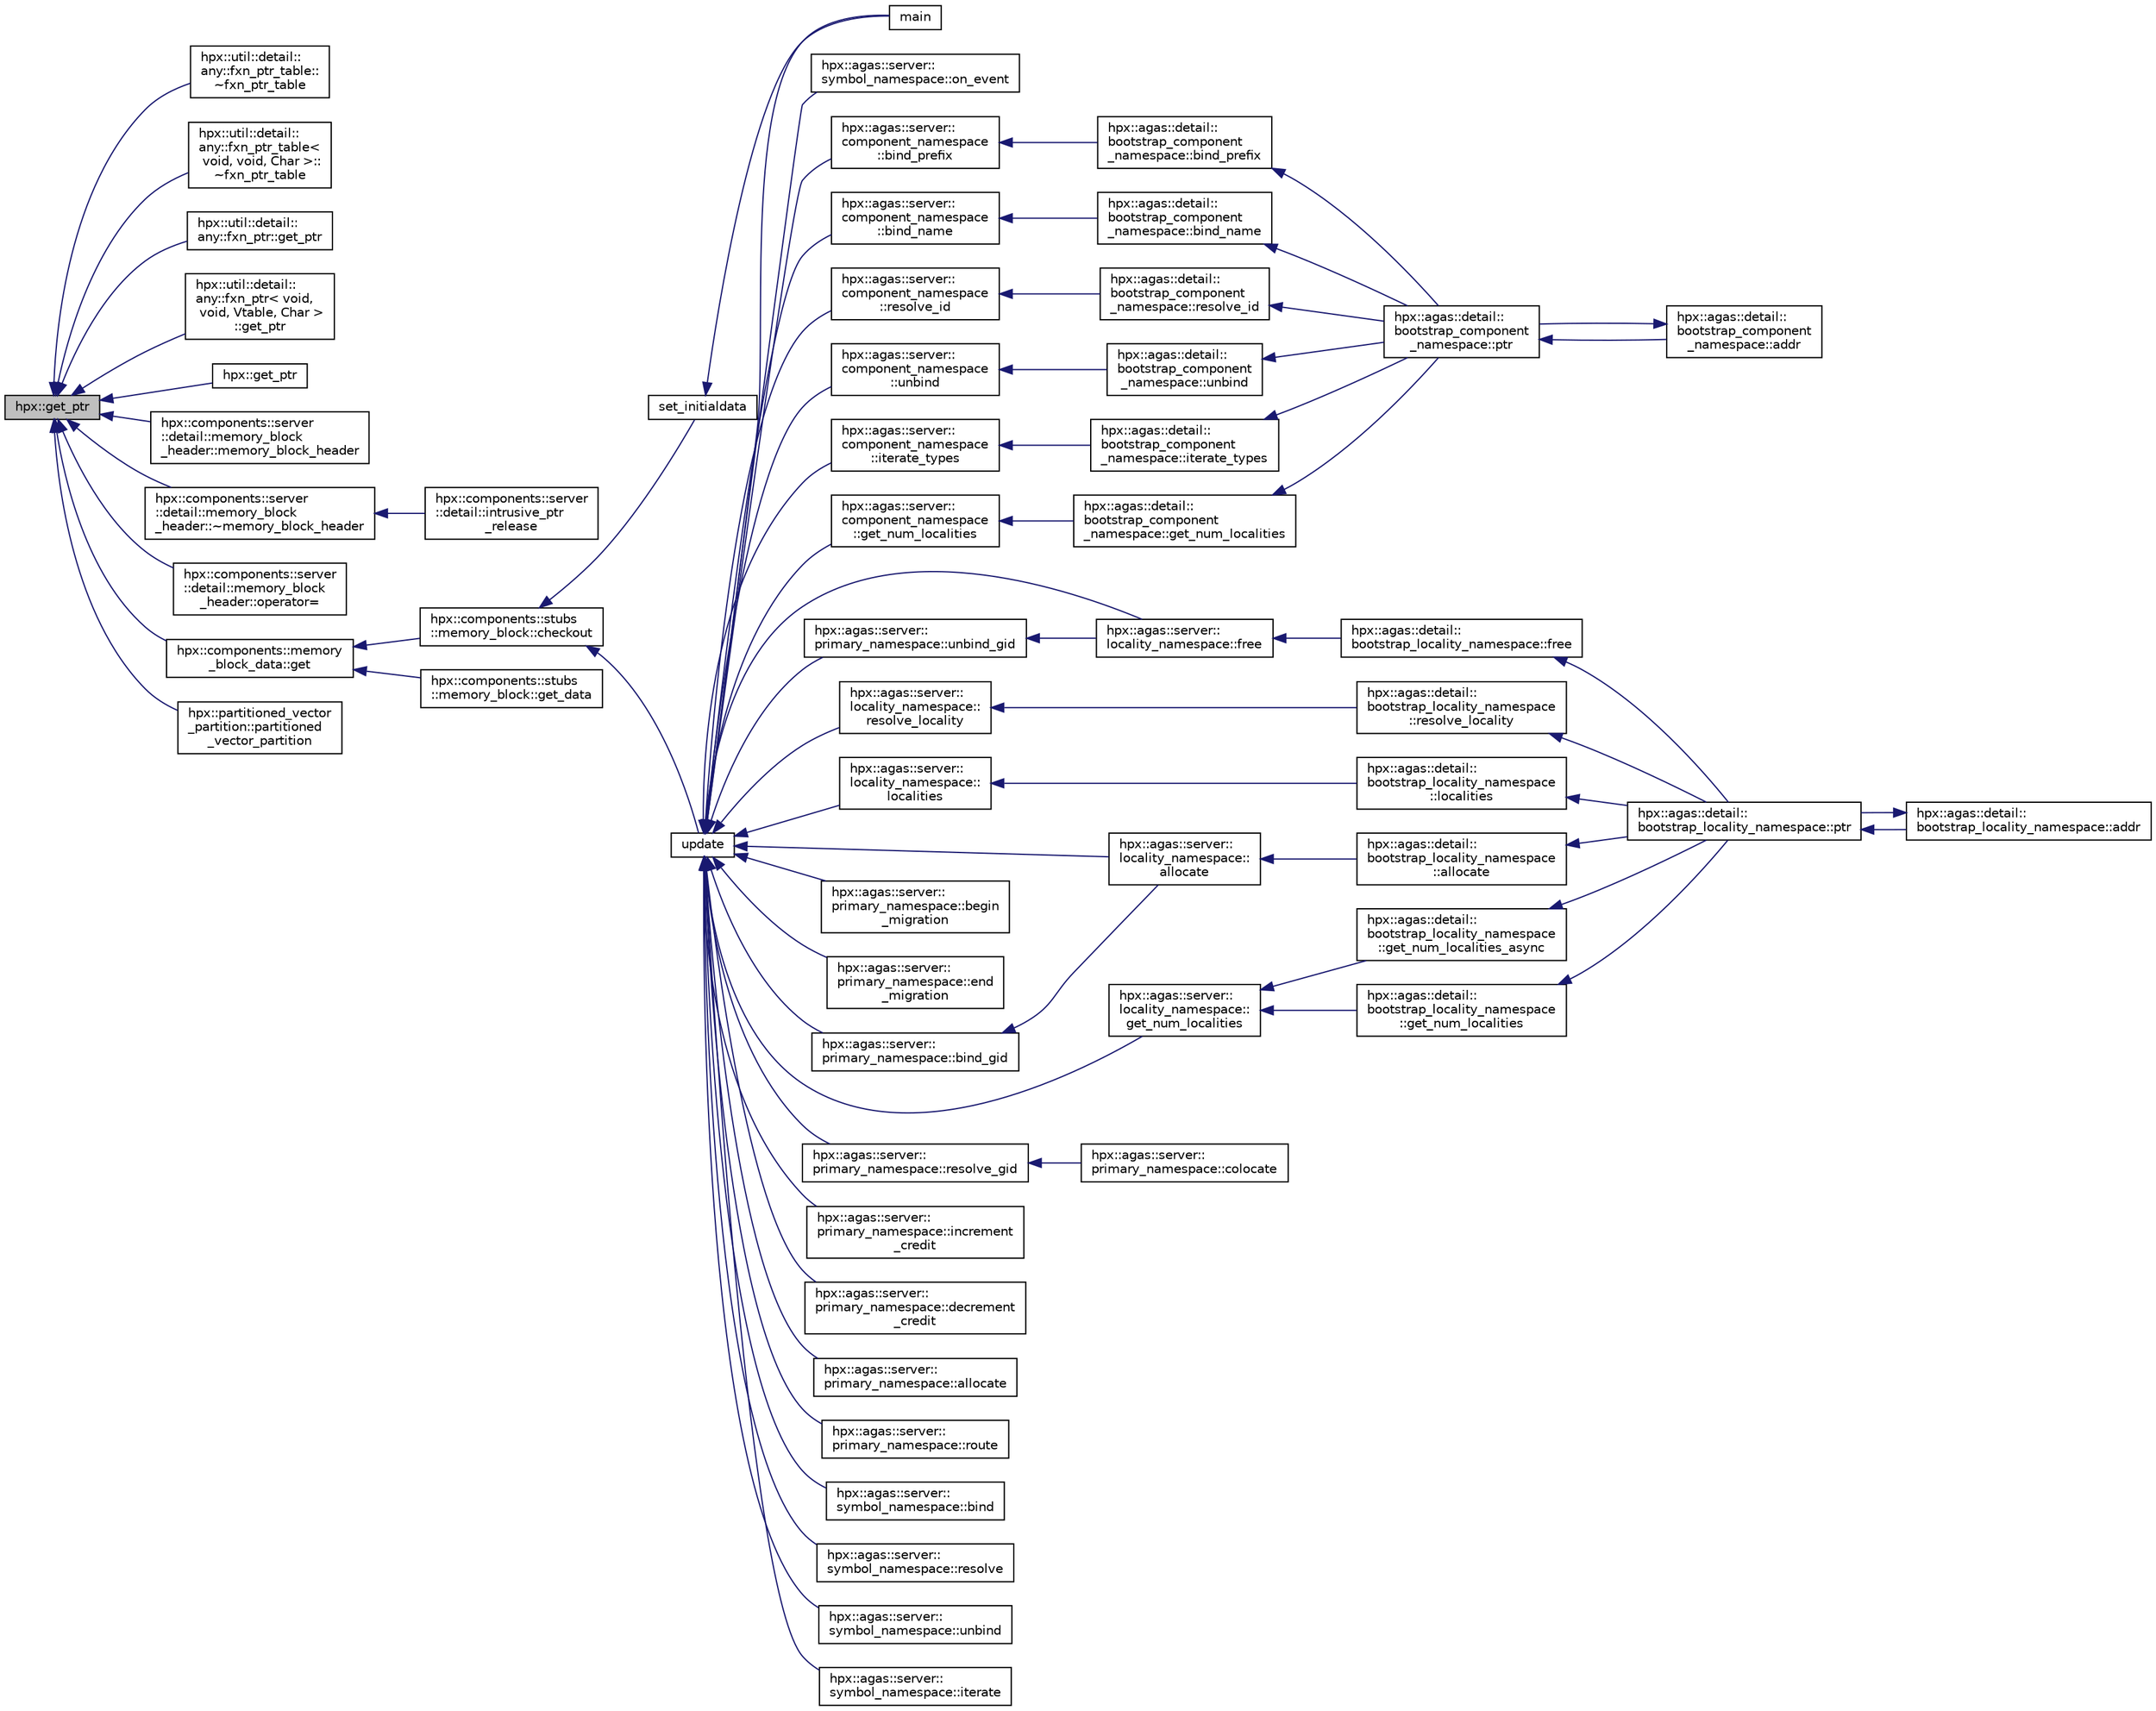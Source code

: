 digraph "hpx::get_ptr"
{
  edge [fontname="Helvetica",fontsize="10",labelfontname="Helvetica",labelfontsize="10"];
  node [fontname="Helvetica",fontsize="10",shape=record];
  rankdir="LR";
  Node8000 [label="hpx::get_ptr",height=0.2,width=0.4,color="black", fillcolor="grey75", style="filled", fontcolor="black"];
  Node8000 -> Node8001 [dir="back",color="midnightblue",fontsize="10",style="solid",fontname="Helvetica"];
  Node8001 [label="hpx::util::detail::\lany::fxn_ptr_table::\l~fxn_ptr_table",height=0.2,width=0.4,color="black", fillcolor="white", style="filled",URL="$d4/d23/structhpx_1_1util_1_1detail_1_1any_1_1fxn__ptr__table.html#abec0243c15a22c17b416628b8de59111"];
  Node8000 -> Node8002 [dir="back",color="midnightblue",fontsize="10",style="solid",fontname="Helvetica"];
  Node8002 [label="hpx::util::detail::\lany::fxn_ptr_table\<\l void, void, Char \>::\l~fxn_ptr_table",height=0.2,width=0.4,color="black", fillcolor="white", style="filled",URL="$d3/d8f/structhpx_1_1util_1_1detail_1_1any_1_1fxn__ptr__table_3_01void_00_01void_00_01_char_01_4.html#aa98a639e98218646776adc0f4d0c4f68"];
  Node8000 -> Node8003 [dir="back",color="midnightblue",fontsize="10",style="solid",fontname="Helvetica"];
  Node8003 [label="hpx::util::detail::\lany::fxn_ptr::get_ptr",height=0.2,width=0.4,color="black", fillcolor="white", style="filled",URL="$d7/dcb/structhpx_1_1util_1_1detail_1_1any_1_1fxn__ptr.html#a43d78a2ab4dd4b2149f361b38eeac853"];
  Node8000 -> Node8004 [dir="back",color="midnightblue",fontsize="10",style="solid",fontname="Helvetica"];
  Node8004 [label="hpx::util::detail::\lany::fxn_ptr\< void,\l void, Vtable, Char \>\l::get_ptr",height=0.2,width=0.4,color="black", fillcolor="white", style="filled",URL="$d4/dfd/structhpx_1_1util_1_1detail_1_1any_1_1fxn__ptr_3_01void_00_01void_00_01_vtable_00_01_char_01_4.html#a92b4217797102bca7f9ebe903be1cbbe"];
  Node8000 -> Node8005 [dir="back",color="midnightblue",fontsize="10",style="solid",fontname="Helvetica"];
  Node8005 [label="hpx::get_ptr",height=0.2,width=0.4,color="black", fillcolor="white", style="filled",URL="$d8/d83/namespacehpx.html#a488c36e8791a0f000ffce5ce86994602",tooltip="Returns a future referring to the pointer to the underlying memory of a component. "];
  Node8000 -> Node8006 [dir="back",color="midnightblue",fontsize="10",style="solid",fontname="Helvetica"];
  Node8006 [label="hpx::components::server\l::detail::memory_block\l_header::memory_block_header",height=0.2,width=0.4,color="black", fillcolor="white", style="filled",URL="$d7/d1b/classhpx_1_1components_1_1server_1_1detail_1_1memory__block__header.html#aed5e8cf63bf5845d4e1e6d24c5ff36fe"];
  Node8000 -> Node8007 [dir="back",color="midnightblue",fontsize="10",style="solid",fontname="Helvetica"];
  Node8007 [label="hpx::components::server\l::detail::memory_block\l_header::~memory_block_header",height=0.2,width=0.4,color="black", fillcolor="white", style="filled",URL="$d7/d1b/classhpx_1_1components_1_1server_1_1detail_1_1memory__block__header.html#a64944da9256f10c75be3c4683f978314"];
  Node8007 -> Node8008 [dir="back",color="midnightblue",fontsize="10",style="solid",fontname="Helvetica"];
  Node8008 [label="hpx::components::server\l::detail::intrusive_ptr\l_release",height=0.2,width=0.4,color="black", fillcolor="white", style="filled",URL="$d8/d25/namespacehpx_1_1components_1_1server_1_1detail.html#a17d9da126dd7a005fe03586fc75ca180"];
  Node8000 -> Node8009 [dir="back",color="midnightblue",fontsize="10",style="solid",fontname="Helvetica"];
  Node8009 [label="hpx::components::server\l::detail::memory_block\l_header::operator=",height=0.2,width=0.4,color="black", fillcolor="white", style="filled",URL="$d7/d1b/classhpx_1_1components_1_1server_1_1detail_1_1memory__block__header.html#a9f0f60ded060c5333875f47c4d36df16"];
  Node8000 -> Node8010 [dir="back",color="midnightblue",fontsize="10",style="solid",fontname="Helvetica"];
  Node8010 [label="hpx::components::memory\l_block_data::get",height=0.2,width=0.4,color="black", fillcolor="white", style="filled",URL="$d5/d76/classhpx_1_1components_1_1memory__block__data.html#a97ce2f01b730d8d90d329c1642fc0b28"];
  Node8010 -> Node8011 [dir="back",color="midnightblue",fontsize="10",style="solid",fontname="Helvetica"];
  Node8011 [label="hpx::components::stubs\l::memory_block::get_data",height=0.2,width=0.4,color="black", fillcolor="white", style="filled",URL="$d2/d46/structhpx_1_1components_1_1stubs_1_1memory__block.html#ac16c7812886244945987a05d7cb9b6e2"];
  Node8010 -> Node8012 [dir="back",color="midnightblue",fontsize="10",style="solid",fontname="Helvetica"];
  Node8012 [label="hpx::components::stubs\l::memory_block::checkout",height=0.2,width=0.4,color="black", fillcolor="white", style="filled",URL="$d2/d46/structhpx_1_1components_1_1stubs_1_1memory__block.html#a37128bbb38e0ee31010f3d06d6de4e66"];
  Node8012 -> Node8013 [dir="back",color="midnightblue",fontsize="10",style="solid",fontname="Helvetica"];
  Node8013 [label="set_initialdata",height=0.2,width=0.4,color="black", fillcolor="white", style="filled",URL="$d7/d8b/non__atomic__rma_8cpp.html#a8088a219b6b7da870545f4ec73f80930"];
  Node8013 -> Node8014 [dir="back",color="midnightblue",fontsize="10",style="solid",fontname="Helvetica"];
  Node8014 [label="main",height=0.2,width=0.4,color="black", fillcolor="white", style="filled",URL="$d7/d8b/non__atomic__rma_8cpp.html#a0ddf1224851353fc92bfbff6f499fa97"];
  Node8012 -> Node8015 [dir="back",color="midnightblue",fontsize="10",style="solid",fontname="Helvetica"];
  Node8015 [label="update",height=0.2,width=0.4,color="black", fillcolor="white", style="filled",URL="$d7/d8b/non__atomic__rma_8cpp.html#a1f6c9aa3449cfad360e892c9c0bb7773"];
  Node8015 -> Node8016 [dir="back",color="midnightblue",fontsize="10",style="solid",fontname="Helvetica"];
  Node8016 [label="hpx::agas::server::\lcomponent_namespace\l::bind_prefix",height=0.2,width=0.4,color="black", fillcolor="white", style="filled",URL="$d4/dc8/structhpx_1_1agas_1_1server_1_1component__namespace.html#aa0f1e073d2837e493bbb13ffd5c06dc7"];
  Node8016 -> Node8017 [dir="back",color="midnightblue",fontsize="10",style="solid",fontname="Helvetica"];
  Node8017 [label="hpx::agas::detail::\lbootstrap_component\l_namespace::bind_prefix",height=0.2,width=0.4,color="black", fillcolor="white", style="filled",URL="$d4/db7/structhpx_1_1agas_1_1detail_1_1bootstrap__component__namespace.html#a9c4e85844335c1eb7a2dee35ab973927"];
  Node8017 -> Node8018 [dir="back",color="midnightblue",fontsize="10",style="solid",fontname="Helvetica"];
  Node8018 [label="hpx::agas::detail::\lbootstrap_component\l_namespace::ptr",height=0.2,width=0.4,color="black", fillcolor="white", style="filled",URL="$d4/db7/structhpx_1_1agas_1_1detail_1_1bootstrap__component__namespace.html#a2ddc1b51e40d6b5c32f7eeba52a7527d"];
  Node8018 -> Node8019 [dir="back",color="midnightblue",fontsize="10",style="solid",fontname="Helvetica"];
  Node8019 [label="hpx::agas::detail::\lbootstrap_component\l_namespace::addr",height=0.2,width=0.4,color="black", fillcolor="white", style="filled",URL="$d4/db7/structhpx_1_1agas_1_1detail_1_1bootstrap__component__namespace.html#a4947343cef580d3a72f9fcb6803a54b1"];
  Node8019 -> Node8018 [dir="back",color="midnightblue",fontsize="10",style="solid",fontname="Helvetica"];
  Node8015 -> Node8020 [dir="back",color="midnightblue",fontsize="10",style="solid",fontname="Helvetica"];
  Node8020 [label="hpx::agas::server::\lcomponent_namespace\l::bind_name",height=0.2,width=0.4,color="black", fillcolor="white", style="filled",URL="$d4/dc8/structhpx_1_1agas_1_1server_1_1component__namespace.html#ac81ad0c6b5a63d0af3299207949b4749"];
  Node8020 -> Node8021 [dir="back",color="midnightblue",fontsize="10",style="solid",fontname="Helvetica"];
  Node8021 [label="hpx::agas::detail::\lbootstrap_component\l_namespace::bind_name",height=0.2,width=0.4,color="black", fillcolor="white", style="filled",URL="$d4/db7/structhpx_1_1agas_1_1detail_1_1bootstrap__component__namespace.html#ad25372861bda6208139f91887d918fbb"];
  Node8021 -> Node8018 [dir="back",color="midnightblue",fontsize="10",style="solid",fontname="Helvetica"];
  Node8015 -> Node8022 [dir="back",color="midnightblue",fontsize="10",style="solid",fontname="Helvetica"];
  Node8022 [label="hpx::agas::server::\lcomponent_namespace\l::resolve_id",height=0.2,width=0.4,color="black", fillcolor="white", style="filled",URL="$d4/dc8/structhpx_1_1agas_1_1server_1_1component__namespace.html#acee1577d340b0c3af69fea410a97e760"];
  Node8022 -> Node8023 [dir="back",color="midnightblue",fontsize="10",style="solid",fontname="Helvetica"];
  Node8023 [label="hpx::agas::detail::\lbootstrap_component\l_namespace::resolve_id",height=0.2,width=0.4,color="black", fillcolor="white", style="filled",URL="$d4/db7/structhpx_1_1agas_1_1detail_1_1bootstrap__component__namespace.html#a59c6702ea1ee4d5d744d89bb57c6ba83"];
  Node8023 -> Node8018 [dir="back",color="midnightblue",fontsize="10",style="solid",fontname="Helvetica"];
  Node8015 -> Node8024 [dir="back",color="midnightblue",fontsize="10",style="solid",fontname="Helvetica"];
  Node8024 [label="hpx::agas::server::\lcomponent_namespace\l::unbind",height=0.2,width=0.4,color="black", fillcolor="white", style="filled",URL="$d4/dc8/structhpx_1_1agas_1_1server_1_1component__namespace.html#a6a1c04b36c3f7c2a61dba64cf586f2b7"];
  Node8024 -> Node8025 [dir="back",color="midnightblue",fontsize="10",style="solid",fontname="Helvetica"];
  Node8025 [label="hpx::agas::detail::\lbootstrap_component\l_namespace::unbind",height=0.2,width=0.4,color="black", fillcolor="white", style="filled",URL="$d4/db7/structhpx_1_1agas_1_1detail_1_1bootstrap__component__namespace.html#aed0961449fec108933b6f738040e98af"];
  Node8025 -> Node8018 [dir="back",color="midnightblue",fontsize="10",style="solid",fontname="Helvetica"];
  Node8015 -> Node8026 [dir="back",color="midnightblue",fontsize="10",style="solid",fontname="Helvetica"];
  Node8026 [label="hpx::agas::server::\lcomponent_namespace\l::iterate_types",height=0.2,width=0.4,color="black", fillcolor="white", style="filled",URL="$d4/dc8/structhpx_1_1agas_1_1server_1_1component__namespace.html#a841f64a9b93bb658091f80fa5019c42c"];
  Node8026 -> Node8027 [dir="back",color="midnightblue",fontsize="10",style="solid",fontname="Helvetica"];
  Node8027 [label="hpx::agas::detail::\lbootstrap_component\l_namespace::iterate_types",height=0.2,width=0.4,color="black", fillcolor="white", style="filled",URL="$d4/db7/structhpx_1_1agas_1_1detail_1_1bootstrap__component__namespace.html#a750193d7d4f0ed8a9adcd7054ae62063"];
  Node8027 -> Node8018 [dir="back",color="midnightblue",fontsize="10",style="solid",fontname="Helvetica"];
  Node8015 -> Node8028 [dir="back",color="midnightblue",fontsize="10",style="solid",fontname="Helvetica"];
  Node8028 [label="hpx::agas::server::\lcomponent_namespace\l::get_num_localities",height=0.2,width=0.4,color="black", fillcolor="white", style="filled",URL="$d4/dc8/structhpx_1_1agas_1_1server_1_1component__namespace.html#ae4612aa43bf1a3173cc0a17f78593a1f"];
  Node8028 -> Node8029 [dir="back",color="midnightblue",fontsize="10",style="solid",fontname="Helvetica"];
  Node8029 [label="hpx::agas::detail::\lbootstrap_component\l_namespace::get_num_localities",height=0.2,width=0.4,color="black", fillcolor="white", style="filled",URL="$d4/db7/structhpx_1_1agas_1_1detail_1_1bootstrap__component__namespace.html#a2ac6a4525c269aa2f635b877e98209aa"];
  Node8029 -> Node8018 [dir="back",color="midnightblue",fontsize="10",style="solid",fontname="Helvetica"];
  Node8015 -> Node8030 [dir="back",color="midnightblue",fontsize="10",style="solid",fontname="Helvetica"];
  Node8030 [label="hpx::agas::server::\llocality_namespace::\lallocate",height=0.2,width=0.4,color="black", fillcolor="white", style="filled",URL="$dc/d72/structhpx_1_1agas_1_1server_1_1locality__namespace.html#a584777211619893840252d5c72b726ac"];
  Node8030 -> Node8031 [dir="back",color="midnightblue",fontsize="10",style="solid",fontname="Helvetica"];
  Node8031 [label="hpx::agas::detail::\lbootstrap_locality_namespace\l::allocate",height=0.2,width=0.4,color="black", fillcolor="white", style="filled",URL="$d2/d28/structhpx_1_1agas_1_1detail_1_1bootstrap__locality__namespace.html#a17fa8a29a5b6c64ac5f92b67fd816be1"];
  Node8031 -> Node8032 [dir="back",color="midnightblue",fontsize="10",style="solid",fontname="Helvetica"];
  Node8032 [label="hpx::agas::detail::\lbootstrap_locality_namespace::ptr",height=0.2,width=0.4,color="black", fillcolor="white", style="filled",URL="$d2/d28/structhpx_1_1agas_1_1detail_1_1bootstrap__locality__namespace.html#a5d4dcef228d9a8e6040f2e404546a7b8"];
  Node8032 -> Node8033 [dir="back",color="midnightblue",fontsize="10",style="solid",fontname="Helvetica"];
  Node8033 [label="hpx::agas::detail::\lbootstrap_locality_namespace::addr",height=0.2,width=0.4,color="black", fillcolor="white", style="filled",URL="$d2/d28/structhpx_1_1agas_1_1detail_1_1bootstrap__locality__namespace.html#a6a5b1a39f25283d49aae9a42b5c4388a"];
  Node8033 -> Node8032 [dir="back",color="midnightblue",fontsize="10",style="solid",fontname="Helvetica"];
  Node8015 -> Node8034 [dir="back",color="midnightblue",fontsize="10",style="solid",fontname="Helvetica"];
  Node8034 [label="hpx::agas::server::\llocality_namespace::\lresolve_locality",height=0.2,width=0.4,color="black", fillcolor="white", style="filled",URL="$dc/d72/structhpx_1_1agas_1_1server_1_1locality__namespace.html#acc664dc0ee762d5b35802aa60ac9f6e7"];
  Node8034 -> Node8035 [dir="back",color="midnightblue",fontsize="10",style="solid",fontname="Helvetica"];
  Node8035 [label="hpx::agas::detail::\lbootstrap_locality_namespace\l::resolve_locality",height=0.2,width=0.4,color="black", fillcolor="white", style="filled",URL="$d2/d28/structhpx_1_1agas_1_1detail_1_1bootstrap__locality__namespace.html#a90a9e093f25dbd05d50ec1b46ced037c"];
  Node8035 -> Node8032 [dir="back",color="midnightblue",fontsize="10",style="solid",fontname="Helvetica"];
  Node8015 -> Node8036 [dir="back",color="midnightblue",fontsize="10",style="solid",fontname="Helvetica"];
  Node8036 [label="hpx::agas::server::\llocality_namespace::free",height=0.2,width=0.4,color="black", fillcolor="white", style="filled",URL="$dc/d72/structhpx_1_1agas_1_1server_1_1locality__namespace.html#a53c05de8b43cbdb17edf4930b0fc0ac6"];
  Node8036 -> Node8037 [dir="back",color="midnightblue",fontsize="10",style="solid",fontname="Helvetica"];
  Node8037 [label="hpx::agas::detail::\lbootstrap_locality_namespace::free",height=0.2,width=0.4,color="black", fillcolor="white", style="filled",URL="$d2/d28/structhpx_1_1agas_1_1detail_1_1bootstrap__locality__namespace.html#a2830ab98d14d3fadcec97a72783f9221"];
  Node8037 -> Node8032 [dir="back",color="midnightblue",fontsize="10",style="solid",fontname="Helvetica"];
  Node8015 -> Node8038 [dir="back",color="midnightblue",fontsize="10",style="solid",fontname="Helvetica"];
  Node8038 [label="hpx::agas::server::\llocality_namespace::\llocalities",height=0.2,width=0.4,color="black", fillcolor="white", style="filled",URL="$dc/d72/structhpx_1_1agas_1_1server_1_1locality__namespace.html#ab0ecc44f496ee5011c8ba2c73ea4e5e5"];
  Node8038 -> Node8039 [dir="back",color="midnightblue",fontsize="10",style="solid",fontname="Helvetica"];
  Node8039 [label="hpx::agas::detail::\lbootstrap_locality_namespace\l::localities",height=0.2,width=0.4,color="black", fillcolor="white", style="filled",URL="$d2/d28/structhpx_1_1agas_1_1detail_1_1bootstrap__locality__namespace.html#ab8a1c96ad1ffea65eac264d0c2f64de9"];
  Node8039 -> Node8032 [dir="back",color="midnightblue",fontsize="10",style="solid",fontname="Helvetica"];
  Node8015 -> Node8040 [dir="back",color="midnightblue",fontsize="10",style="solid",fontname="Helvetica"];
  Node8040 [label="hpx::agas::server::\llocality_namespace::\lget_num_localities",height=0.2,width=0.4,color="black", fillcolor="white", style="filled",URL="$dc/d72/structhpx_1_1agas_1_1server_1_1locality__namespace.html#a0df77ad95317a3800a9ae69e8a7ebbe8"];
  Node8040 -> Node8041 [dir="back",color="midnightblue",fontsize="10",style="solid",fontname="Helvetica"];
  Node8041 [label="hpx::agas::detail::\lbootstrap_locality_namespace\l::get_num_localities",height=0.2,width=0.4,color="black", fillcolor="white", style="filled",URL="$d2/d28/structhpx_1_1agas_1_1detail_1_1bootstrap__locality__namespace.html#a6c757ccbb4b7a4a0444dbe3ddee6c6c9"];
  Node8041 -> Node8032 [dir="back",color="midnightblue",fontsize="10",style="solid",fontname="Helvetica"];
  Node8040 -> Node8042 [dir="back",color="midnightblue",fontsize="10",style="solid",fontname="Helvetica"];
  Node8042 [label="hpx::agas::detail::\lbootstrap_locality_namespace\l::get_num_localities_async",height=0.2,width=0.4,color="black", fillcolor="white", style="filled",URL="$d2/d28/structhpx_1_1agas_1_1detail_1_1bootstrap__locality__namespace.html#ac82989597458b0c52fb29f1e3e9fa9d3"];
  Node8042 -> Node8032 [dir="back",color="midnightblue",fontsize="10",style="solid",fontname="Helvetica"];
  Node8015 -> Node8014 [dir="back",color="midnightblue",fontsize="10",style="solid",fontname="Helvetica"];
  Node8015 -> Node8043 [dir="back",color="midnightblue",fontsize="10",style="solid",fontname="Helvetica"];
  Node8043 [label="hpx::agas::server::\lprimary_namespace::begin\l_migration",height=0.2,width=0.4,color="black", fillcolor="white", style="filled",URL="$d7/d3a/structhpx_1_1agas_1_1server_1_1primary__namespace.html#aca25c89f18a24d56fb9d230735ac8361"];
  Node8015 -> Node8044 [dir="back",color="midnightblue",fontsize="10",style="solid",fontname="Helvetica"];
  Node8044 [label="hpx::agas::server::\lprimary_namespace::end\l_migration",height=0.2,width=0.4,color="black", fillcolor="white", style="filled",URL="$d7/d3a/structhpx_1_1agas_1_1server_1_1primary__namespace.html#a1905203b50cb381ee1cb52bbcc602286"];
  Node8015 -> Node8045 [dir="back",color="midnightblue",fontsize="10",style="solid",fontname="Helvetica"];
  Node8045 [label="hpx::agas::server::\lprimary_namespace::bind_gid",height=0.2,width=0.4,color="black", fillcolor="white", style="filled",URL="$d7/d3a/structhpx_1_1agas_1_1server_1_1primary__namespace.html#ab1681a26c8e8cc901a7e21544a88a951"];
  Node8045 -> Node8030 [dir="back",color="midnightblue",fontsize="10",style="solid",fontname="Helvetica"];
  Node8015 -> Node8046 [dir="back",color="midnightblue",fontsize="10",style="solid",fontname="Helvetica"];
  Node8046 [label="hpx::agas::server::\lprimary_namespace::resolve_gid",height=0.2,width=0.4,color="black", fillcolor="white", style="filled",URL="$d7/d3a/structhpx_1_1agas_1_1server_1_1primary__namespace.html#a967d5cd6df2454d4d74191d22028f756"];
  Node8046 -> Node8047 [dir="back",color="midnightblue",fontsize="10",style="solid",fontname="Helvetica"];
  Node8047 [label="hpx::agas::server::\lprimary_namespace::colocate",height=0.2,width=0.4,color="black", fillcolor="white", style="filled",URL="$d7/d3a/structhpx_1_1agas_1_1server_1_1primary__namespace.html#a326ebd3b0f65ea692ed0c085f015d0f4"];
  Node8015 -> Node8048 [dir="back",color="midnightblue",fontsize="10",style="solid",fontname="Helvetica"];
  Node8048 [label="hpx::agas::server::\lprimary_namespace::unbind_gid",height=0.2,width=0.4,color="black", fillcolor="white", style="filled",URL="$d7/d3a/structhpx_1_1agas_1_1server_1_1primary__namespace.html#ab86ca45dbf7362722af552f285ee5783"];
  Node8048 -> Node8036 [dir="back",color="midnightblue",fontsize="10",style="solid",fontname="Helvetica"];
  Node8015 -> Node8049 [dir="back",color="midnightblue",fontsize="10",style="solid",fontname="Helvetica"];
  Node8049 [label="hpx::agas::server::\lprimary_namespace::increment\l_credit",height=0.2,width=0.4,color="black", fillcolor="white", style="filled",URL="$d7/d3a/structhpx_1_1agas_1_1server_1_1primary__namespace.html#a4f254d5f7e9910fa0505c77f3c390011"];
  Node8015 -> Node8050 [dir="back",color="midnightblue",fontsize="10",style="solid",fontname="Helvetica"];
  Node8050 [label="hpx::agas::server::\lprimary_namespace::decrement\l_credit",height=0.2,width=0.4,color="black", fillcolor="white", style="filled",URL="$d7/d3a/structhpx_1_1agas_1_1server_1_1primary__namespace.html#ae3e39a46a5efda084c9971c1c5f519a3"];
  Node8015 -> Node8051 [dir="back",color="midnightblue",fontsize="10",style="solid",fontname="Helvetica"];
  Node8051 [label="hpx::agas::server::\lprimary_namespace::allocate",height=0.2,width=0.4,color="black", fillcolor="white", style="filled",URL="$d7/d3a/structhpx_1_1agas_1_1server_1_1primary__namespace.html#a87560fb730ac846b91fc7287dc4e247b"];
  Node8015 -> Node8052 [dir="back",color="midnightblue",fontsize="10",style="solid",fontname="Helvetica"];
  Node8052 [label="hpx::agas::server::\lprimary_namespace::route",height=0.2,width=0.4,color="black", fillcolor="white", style="filled",URL="$d7/d3a/structhpx_1_1agas_1_1server_1_1primary__namespace.html#a9037a1baa55fb13097a541bc365f2d0b"];
  Node8015 -> Node8053 [dir="back",color="midnightblue",fontsize="10",style="solid",fontname="Helvetica"];
  Node8053 [label="hpx::agas::server::\lsymbol_namespace::bind",height=0.2,width=0.4,color="black", fillcolor="white", style="filled",URL="$dc/da6/structhpx_1_1agas_1_1server_1_1symbol__namespace.html#a229ead0876ac8c5754793a2ca68de559"];
  Node8015 -> Node8054 [dir="back",color="midnightblue",fontsize="10",style="solid",fontname="Helvetica"];
  Node8054 [label="hpx::agas::server::\lsymbol_namespace::resolve",height=0.2,width=0.4,color="black", fillcolor="white", style="filled",URL="$dc/da6/structhpx_1_1agas_1_1server_1_1symbol__namespace.html#aec3fc24e40dc96142eb77537945e92d5"];
  Node8015 -> Node8055 [dir="back",color="midnightblue",fontsize="10",style="solid",fontname="Helvetica"];
  Node8055 [label="hpx::agas::server::\lsymbol_namespace::unbind",height=0.2,width=0.4,color="black", fillcolor="white", style="filled",URL="$dc/da6/structhpx_1_1agas_1_1server_1_1symbol__namespace.html#a815485bd53b2cd7bd8acb57c142cb293"];
  Node8015 -> Node8056 [dir="back",color="midnightblue",fontsize="10",style="solid",fontname="Helvetica"];
  Node8056 [label="hpx::agas::server::\lsymbol_namespace::iterate",height=0.2,width=0.4,color="black", fillcolor="white", style="filled",URL="$dc/da6/structhpx_1_1agas_1_1server_1_1symbol__namespace.html#a11805477f07dc19afc43990b2997d190"];
  Node8015 -> Node8057 [dir="back",color="midnightblue",fontsize="10",style="solid",fontname="Helvetica"];
  Node8057 [label="hpx::agas::server::\lsymbol_namespace::on_event",height=0.2,width=0.4,color="black", fillcolor="white", style="filled",URL="$dc/da6/structhpx_1_1agas_1_1server_1_1symbol__namespace.html#abbfcf18e8d40612e4fa618a39a2fc492"];
  Node8000 -> Node8058 [dir="back",color="midnightblue",fontsize="10",style="solid",fontname="Helvetica"];
  Node8058 [label="hpx::partitioned_vector\l_partition::partitioned\l_vector_partition",height=0.2,width=0.4,color="black", fillcolor="white", style="filled",URL="$da/d87/classhpx_1_1partitioned__vector__partition.html#a85078a778fae06c9d51315c2775227c2"];
}
